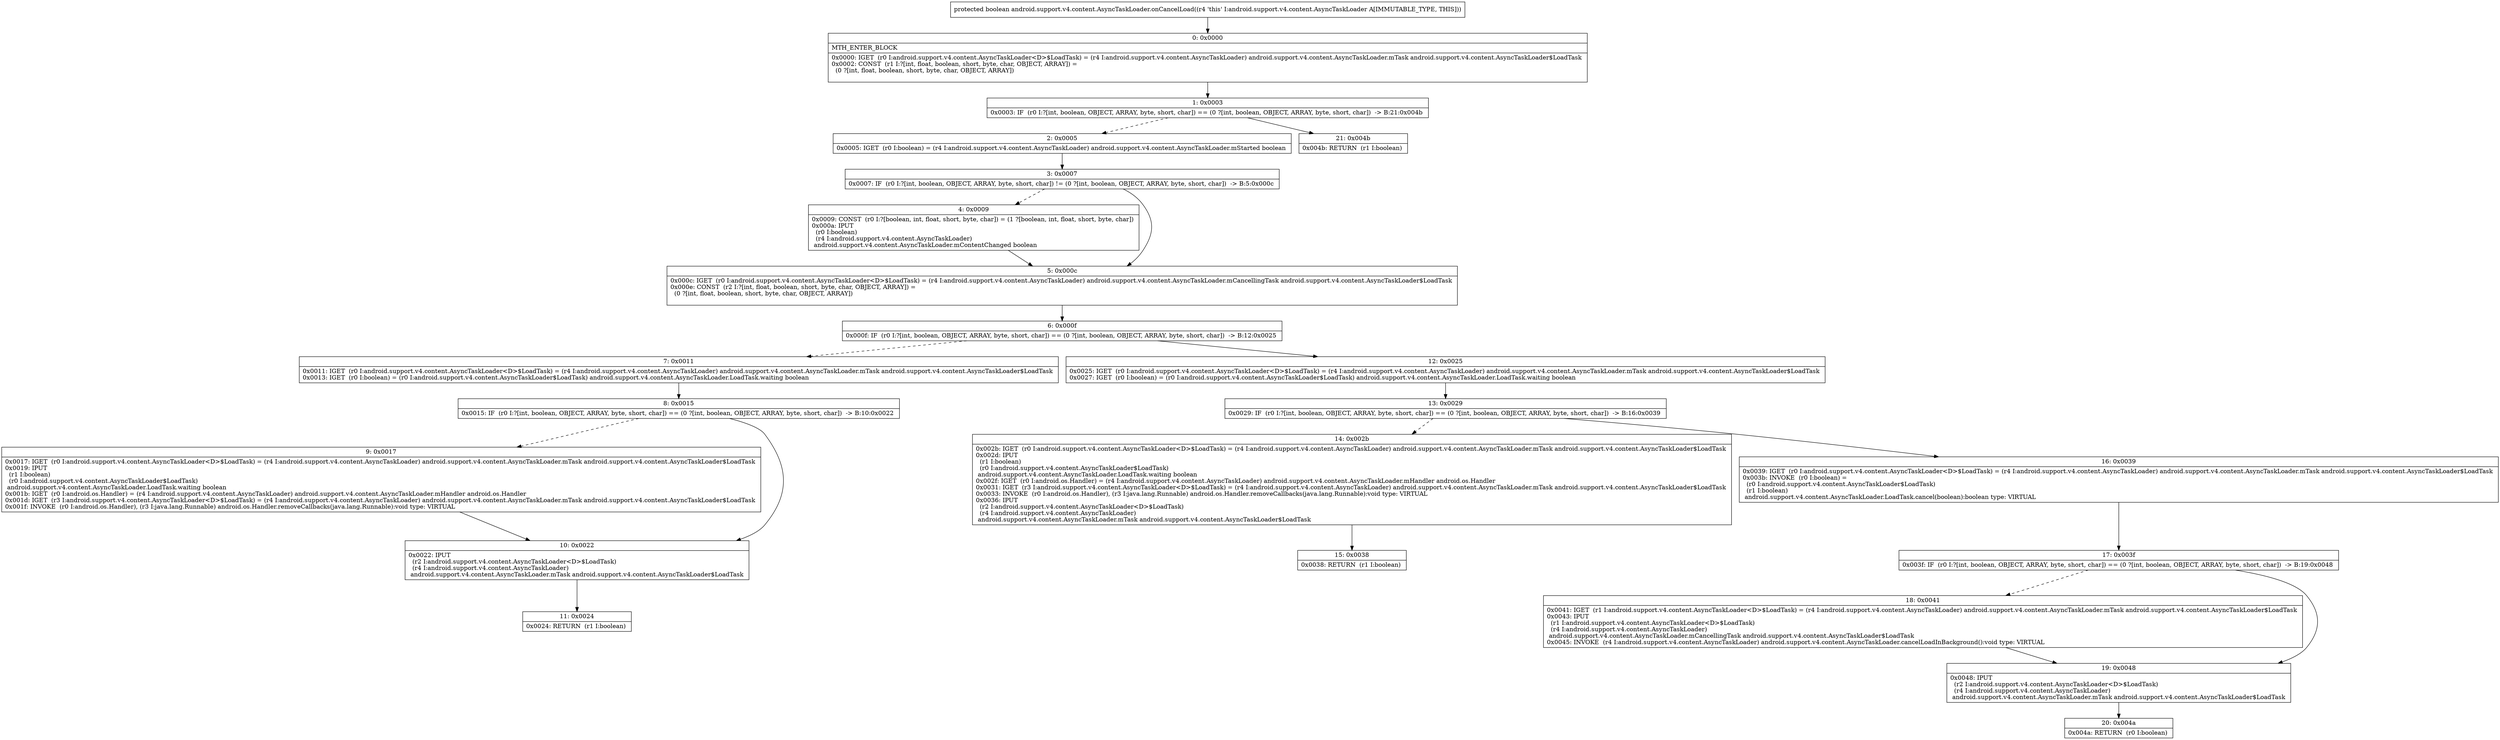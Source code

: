 digraph "CFG forandroid.support.v4.content.AsyncTaskLoader.onCancelLoad()Z" {
Node_0 [shape=record,label="{0\:\ 0x0000|MTH_ENTER_BLOCK\l|0x0000: IGET  (r0 I:android.support.v4.content.AsyncTaskLoader\<D\>$LoadTask) = (r4 I:android.support.v4.content.AsyncTaskLoader) android.support.v4.content.AsyncTaskLoader.mTask android.support.v4.content.AsyncTaskLoader$LoadTask \l0x0002: CONST  (r1 I:?[int, float, boolean, short, byte, char, OBJECT, ARRAY]) = \l  (0 ?[int, float, boolean, short, byte, char, OBJECT, ARRAY])\l \l}"];
Node_1 [shape=record,label="{1\:\ 0x0003|0x0003: IF  (r0 I:?[int, boolean, OBJECT, ARRAY, byte, short, char]) == (0 ?[int, boolean, OBJECT, ARRAY, byte, short, char])  \-\> B:21:0x004b \l}"];
Node_2 [shape=record,label="{2\:\ 0x0005|0x0005: IGET  (r0 I:boolean) = (r4 I:android.support.v4.content.AsyncTaskLoader) android.support.v4.content.AsyncTaskLoader.mStarted boolean \l}"];
Node_3 [shape=record,label="{3\:\ 0x0007|0x0007: IF  (r0 I:?[int, boolean, OBJECT, ARRAY, byte, short, char]) != (0 ?[int, boolean, OBJECT, ARRAY, byte, short, char])  \-\> B:5:0x000c \l}"];
Node_4 [shape=record,label="{4\:\ 0x0009|0x0009: CONST  (r0 I:?[boolean, int, float, short, byte, char]) = (1 ?[boolean, int, float, short, byte, char]) \l0x000a: IPUT  \l  (r0 I:boolean)\l  (r4 I:android.support.v4.content.AsyncTaskLoader)\l android.support.v4.content.AsyncTaskLoader.mContentChanged boolean \l}"];
Node_5 [shape=record,label="{5\:\ 0x000c|0x000c: IGET  (r0 I:android.support.v4.content.AsyncTaskLoader\<D\>$LoadTask) = (r4 I:android.support.v4.content.AsyncTaskLoader) android.support.v4.content.AsyncTaskLoader.mCancellingTask android.support.v4.content.AsyncTaskLoader$LoadTask \l0x000e: CONST  (r2 I:?[int, float, boolean, short, byte, char, OBJECT, ARRAY]) = \l  (0 ?[int, float, boolean, short, byte, char, OBJECT, ARRAY])\l \l}"];
Node_6 [shape=record,label="{6\:\ 0x000f|0x000f: IF  (r0 I:?[int, boolean, OBJECT, ARRAY, byte, short, char]) == (0 ?[int, boolean, OBJECT, ARRAY, byte, short, char])  \-\> B:12:0x0025 \l}"];
Node_7 [shape=record,label="{7\:\ 0x0011|0x0011: IGET  (r0 I:android.support.v4.content.AsyncTaskLoader\<D\>$LoadTask) = (r4 I:android.support.v4.content.AsyncTaskLoader) android.support.v4.content.AsyncTaskLoader.mTask android.support.v4.content.AsyncTaskLoader$LoadTask \l0x0013: IGET  (r0 I:boolean) = (r0 I:android.support.v4.content.AsyncTaskLoader$LoadTask) android.support.v4.content.AsyncTaskLoader.LoadTask.waiting boolean \l}"];
Node_8 [shape=record,label="{8\:\ 0x0015|0x0015: IF  (r0 I:?[int, boolean, OBJECT, ARRAY, byte, short, char]) == (0 ?[int, boolean, OBJECT, ARRAY, byte, short, char])  \-\> B:10:0x0022 \l}"];
Node_9 [shape=record,label="{9\:\ 0x0017|0x0017: IGET  (r0 I:android.support.v4.content.AsyncTaskLoader\<D\>$LoadTask) = (r4 I:android.support.v4.content.AsyncTaskLoader) android.support.v4.content.AsyncTaskLoader.mTask android.support.v4.content.AsyncTaskLoader$LoadTask \l0x0019: IPUT  \l  (r1 I:boolean)\l  (r0 I:android.support.v4.content.AsyncTaskLoader$LoadTask)\l android.support.v4.content.AsyncTaskLoader.LoadTask.waiting boolean \l0x001b: IGET  (r0 I:android.os.Handler) = (r4 I:android.support.v4.content.AsyncTaskLoader) android.support.v4.content.AsyncTaskLoader.mHandler android.os.Handler \l0x001d: IGET  (r3 I:android.support.v4.content.AsyncTaskLoader\<D\>$LoadTask) = (r4 I:android.support.v4.content.AsyncTaskLoader) android.support.v4.content.AsyncTaskLoader.mTask android.support.v4.content.AsyncTaskLoader$LoadTask \l0x001f: INVOKE  (r0 I:android.os.Handler), (r3 I:java.lang.Runnable) android.os.Handler.removeCallbacks(java.lang.Runnable):void type: VIRTUAL \l}"];
Node_10 [shape=record,label="{10\:\ 0x0022|0x0022: IPUT  \l  (r2 I:android.support.v4.content.AsyncTaskLoader\<D\>$LoadTask)\l  (r4 I:android.support.v4.content.AsyncTaskLoader)\l android.support.v4.content.AsyncTaskLoader.mTask android.support.v4.content.AsyncTaskLoader$LoadTask \l}"];
Node_11 [shape=record,label="{11\:\ 0x0024|0x0024: RETURN  (r1 I:boolean) \l}"];
Node_12 [shape=record,label="{12\:\ 0x0025|0x0025: IGET  (r0 I:android.support.v4.content.AsyncTaskLoader\<D\>$LoadTask) = (r4 I:android.support.v4.content.AsyncTaskLoader) android.support.v4.content.AsyncTaskLoader.mTask android.support.v4.content.AsyncTaskLoader$LoadTask \l0x0027: IGET  (r0 I:boolean) = (r0 I:android.support.v4.content.AsyncTaskLoader$LoadTask) android.support.v4.content.AsyncTaskLoader.LoadTask.waiting boolean \l}"];
Node_13 [shape=record,label="{13\:\ 0x0029|0x0029: IF  (r0 I:?[int, boolean, OBJECT, ARRAY, byte, short, char]) == (0 ?[int, boolean, OBJECT, ARRAY, byte, short, char])  \-\> B:16:0x0039 \l}"];
Node_14 [shape=record,label="{14\:\ 0x002b|0x002b: IGET  (r0 I:android.support.v4.content.AsyncTaskLoader\<D\>$LoadTask) = (r4 I:android.support.v4.content.AsyncTaskLoader) android.support.v4.content.AsyncTaskLoader.mTask android.support.v4.content.AsyncTaskLoader$LoadTask \l0x002d: IPUT  \l  (r1 I:boolean)\l  (r0 I:android.support.v4.content.AsyncTaskLoader$LoadTask)\l android.support.v4.content.AsyncTaskLoader.LoadTask.waiting boolean \l0x002f: IGET  (r0 I:android.os.Handler) = (r4 I:android.support.v4.content.AsyncTaskLoader) android.support.v4.content.AsyncTaskLoader.mHandler android.os.Handler \l0x0031: IGET  (r3 I:android.support.v4.content.AsyncTaskLoader\<D\>$LoadTask) = (r4 I:android.support.v4.content.AsyncTaskLoader) android.support.v4.content.AsyncTaskLoader.mTask android.support.v4.content.AsyncTaskLoader$LoadTask \l0x0033: INVOKE  (r0 I:android.os.Handler), (r3 I:java.lang.Runnable) android.os.Handler.removeCallbacks(java.lang.Runnable):void type: VIRTUAL \l0x0036: IPUT  \l  (r2 I:android.support.v4.content.AsyncTaskLoader\<D\>$LoadTask)\l  (r4 I:android.support.v4.content.AsyncTaskLoader)\l android.support.v4.content.AsyncTaskLoader.mTask android.support.v4.content.AsyncTaskLoader$LoadTask \l}"];
Node_15 [shape=record,label="{15\:\ 0x0038|0x0038: RETURN  (r1 I:boolean) \l}"];
Node_16 [shape=record,label="{16\:\ 0x0039|0x0039: IGET  (r0 I:android.support.v4.content.AsyncTaskLoader\<D\>$LoadTask) = (r4 I:android.support.v4.content.AsyncTaskLoader) android.support.v4.content.AsyncTaskLoader.mTask android.support.v4.content.AsyncTaskLoader$LoadTask \l0x003b: INVOKE  (r0 I:boolean) = \l  (r0 I:android.support.v4.content.AsyncTaskLoader$LoadTask)\l  (r1 I:boolean)\l android.support.v4.content.AsyncTaskLoader.LoadTask.cancel(boolean):boolean type: VIRTUAL \l}"];
Node_17 [shape=record,label="{17\:\ 0x003f|0x003f: IF  (r0 I:?[int, boolean, OBJECT, ARRAY, byte, short, char]) == (0 ?[int, boolean, OBJECT, ARRAY, byte, short, char])  \-\> B:19:0x0048 \l}"];
Node_18 [shape=record,label="{18\:\ 0x0041|0x0041: IGET  (r1 I:android.support.v4.content.AsyncTaskLoader\<D\>$LoadTask) = (r4 I:android.support.v4.content.AsyncTaskLoader) android.support.v4.content.AsyncTaskLoader.mTask android.support.v4.content.AsyncTaskLoader$LoadTask \l0x0043: IPUT  \l  (r1 I:android.support.v4.content.AsyncTaskLoader\<D\>$LoadTask)\l  (r4 I:android.support.v4.content.AsyncTaskLoader)\l android.support.v4.content.AsyncTaskLoader.mCancellingTask android.support.v4.content.AsyncTaskLoader$LoadTask \l0x0045: INVOKE  (r4 I:android.support.v4.content.AsyncTaskLoader) android.support.v4.content.AsyncTaskLoader.cancelLoadInBackground():void type: VIRTUAL \l}"];
Node_19 [shape=record,label="{19\:\ 0x0048|0x0048: IPUT  \l  (r2 I:android.support.v4.content.AsyncTaskLoader\<D\>$LoadTask)\l  (r4 I:android.support.v4.content.AsyncTaskLoader)\l android.support.v4.content.AsyncTaskLoader.mTask android.support.v4.content.AsyncTaskLoader$LoadTask \l}"];
Node_20 [shape=record,label="{20\:\ 0x004a|0x004a: RETURN  (r0 I:boolean) \l}"];
Node_21 [shape=record,label="{21\:\ 0x004b|0x004b: RETURN  (r1 I:boolean) \l}"];
MethodNode[shape=record,label="{protected boolean android.support.v4.content.AsyncTaskLoader.onCancelLoad((r4 'this' I:android.support.v4.content.AsyncTaskLoader A[IMMUTABLE_TYPE, THIS])) }"];
MethodNode -> Node_0;
Node_0 -> Node_1;
Node_1 -> Node_2[style=dashed];
Node_1 -> Node_21;
Node_2 -> Node_3;
Node_3 -> Node_4[style=dashed];
Node_3 -> Node_5;
Node_4 -> Node_5;
Node_5 -> Node_6;
Node_6 -> Node_7[style=dashed];
Node_6 -> Node_12;
Node_7 -> Node_8;
Node_8 -> Node_9[style=dashed];
Node_8 -> Node_10;
Node_9 -> Node_10;
Node_10 -> Node_11;
Node_12 -> Node_13;
Node_13 -> Node_14[style=dashed];
Node_13 -> Node_16;
Node_14 -> Node_15;
Node_16 -> Node_17;
Node_17 -> Node_18[style=dashed];
Node_17 -> Node_19;
Node_18 -> Node_19;
Node_19 -> Node_20;
}

